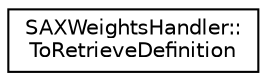 digraph "Graphical Class Hierarchy"
{
  edge [fontname="Helvetica",fontsize="10",labelfontname="Helvetica",labelfontsize="10"];
  node [fontname="Helvetica",fontsize="10",shape=record];
  rankdir="LR";
  Node0 [label="SAXWeightsHandler::\lToRetrieveDefinition",height=0.2,width=0.4,color="black", fillcolor="white", style="filled",URL="$dc/d4d/class_s_a_x_weights_handler_1_1_to_retrieve_definition.html",tooltip="Complete definition about what shall be retrieved and where to store it. "];
}
